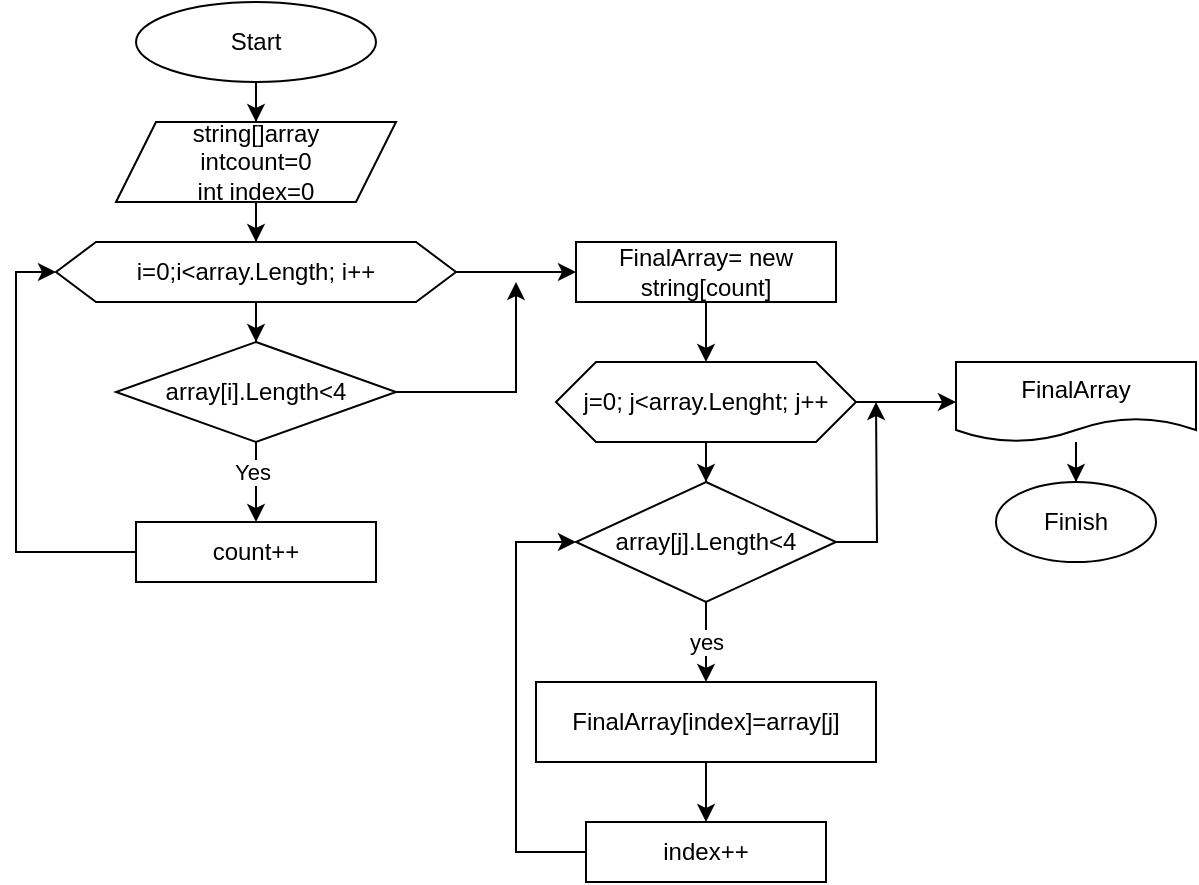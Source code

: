 <mxfile version="20.7.4" type="device"><diagram id="wumM3E0T2VxS1Jzu4Kwf" name="Страница 1"><mxGraphModel dx="1104" dy="435" grid="1" gridSize="10" guides="1" tooltips="1" connect="1" arrows="1" fold="1" page="1" pageScale="1" pageWidth="827" pageHeight="1169" math="0" shadow="0"><root><mxCell id="0"/><mxCell id="1" parent="0"/><mxCell id="EBascBmnoeWlJD84fMYF-3" value="" style="edgeStyle=orthogonalEdgeStyle;rounded=0;orthogonalLoop=1;jettySize=auto;html=1;" edge="1" parent="1" source="EBascBmnoeWlJD84fMYF-1" target="EBascBmnoeWlJD84fMYF-2"><mxGeometry relative="1" as="geometry"/></mxCell><mxCell id="EBascBmnoeWlJD84fMYF-1" value="Start" style="ellipse;whiteSpace=wrap;html=1;" vertex="1" parent="1"><mxGeometry x="180" y="10" width="120" height="40" as="geometry"/></mxCell><mxCell id="EBascBmnoeWlJD84fMYF-5" value="" style="edgeStyle=orthogonalEdgeStyle;rounded=0;orthogonalLoop=1;jettySize=auto;html=1;" edge="1" parent="1" source="EBascBmnoeWlJD84fMYF-2" target="EBascBmnoeWlJD84fMYF-4"><mxGeometry relative="1" as="geometry"/></mxCell><mxCell id="EBascBmnoeWlJD84fMYF-2" value="string[]array&lt;br&gt;intcount=0&lt;br&gt;int index=0" style="shape=parallelogram;perimeter=parallelogramPerimeter;whiteSpace=wrap;html=1;fixedSize=1;" vertex="1" parent="1"><mxGeometry x="170" y="70" width="140" height="40" as="geometry"/></mxCell><mxCell id="EBascBmnoeWlJD84fMYF-7" value="" style="edgeStyle=orthogonalEdgeStyle;rounded=0;orthogonalLoop=1;jettySize=auto;html=1;" edge="1" parent="1" source="EBascBmnoeWlJD84fMYF-4" target="EBascBmnoeWlJD84fMYF-6"><mxGeometry relative="1" as="geometry"/></mxCell><mxCell id="EBascBmnoeWlJD84fMYF-19" style="edgeStyle=orthogonalEdgeStyle;rounded=0;orthogonalLoop=1;jettySize=auto;html=1;exitX=1;exitY=0.5;exitDx=0;exitDy=0;entryX=0;entryY=0.5;entryDx=0;entryDy=0;" edge="1" parent="1" source="EBascBmnoeWlJD84fMYF-4" target="EBascBmnoeWlJD84fMYF-18"><mxGeometry relative="1" as="geometry"/></mxCell><mxCell id="EBascBmnoeWlJD84fMYF-4" value="i=0;i&amp;lt;array.Length; i++" style="shape=hexagon;perimeter=hexagonPerimeter2;whiteSpace=wrap;html=1;fixedSize=1;" vertex="1" parent="1"><mxGeometry x="140" y="130" width="200" height="30" as="geometry"/></mxCell><mxCell id="EBascBmnoeWlJD84fMYF-9" value="" style="edgeStyle=orthogonalEdgeStyle;rounded=0;orthogonalLoop=1;jettySize=auto;html=1;" edge="1" parent="1" source="EBascBmnoeWlJD84fMYF-6" target="EBascBmnoeWlJD84fMYF-8"><mxGeometry relative="1" as="geometry"><Array as="points"><mxPoint x="240" y="290"/><mxPoint x="240" y="290"/></Array></mxGeometry></mxCell><mxCell id="EBascBmnoeWlJD84fMYF-10" value="Yes" style="edgeLabel;html=1;align=center;verticalAlign=middle;resizable=0;points=[];" vertex="1" connectable="0" parent="EBascBmnoeWlJD84fMYF-9"><mxGeometry x="-0.247" y="-2" relative="1" as="geometry"><mxPoint as="offset"/></mxGeometry></mxCell><mxCell id="EBascBmnoeWlJD84fMYF-26" value="" style="edgeStyle=orthogonalEdgeStyle;rounded=0;orthogonalLoop=1;jettySize=auto;html=1;" edge="1" parent="1" source="EBascBmnoeWlJD84fMYF-6"><mxGeometry relative="1" as="geometry"><mxPoint x="370" y="150" as="targetPoint"/><Array as="points"><mxPoint x="370" y="205"/></Array></mxGeometry></mxCell><mxCell id="EBascBmnoeWlJD84fMYF-6" value="array[i].Length&amp;lt;4" style="rhombus;whiteSpace=wrap;html=1;" vertex="1" parent="1"><mxGeometry x="170" y="180" width="140" height="50" as="geometry"/></mxCell><mxCell id="EBascBmnoeWlJD84fMYF-15" style="edgeStyle=orthogonalEdgeStyle;rounded=0;orthogonalLoop=1;jettySize=auto;html=1;entryX=0;entryY=0.5;entryDx=0;entryDy=0;" edge="1" parent="1" source="EBascBmnoeWlJD84fMYF-8" target="EBascBmnoeWlJD84fMYF-4"><mxGeometry relative="1" as="geometry"><Array as="points"><mxPoint x="120" y="285"/><mxPoint x="120" y="145"/></Array></mxGeometry></mxCell><mxCell id="EBascBmnoeWlJD84fMYF-8" value="count++" style="whiteSpace=wrap;html=1;" vertex="1" parent="1"><mxGeometry x="180" y="270" width="120" height="30" as="geometry"/></mxCell><mxCell id="EBascBmnoeWlJD84fMYF-28" value="" style="edgeStyle=orthogonalEdgeStyle;rounded=0;orthogonalLoop=1;jettySize=auto;html=1;" edge="1" parent="1" source="EBascBmnoeWlJD84fMYF-18" target="EBascBmnoeWlJD84fMYF-27"><mxGeometry relative="1" as="geometry"/></mxCell><mxCell id="EBascBmnoeWlJD84fMYF-18" value="FinalArray= new string[count]" style="rounded=0;whiteSpace=wrap;html=1;" vertex="1" parent="1"><mxGeometry x="400" y="130" width="130" height="30" as="geometry"/></mxCell><mxCell id="EBascBmnoeWlJD84fMYF-30" value="" style="edgeStyle=orthogonalEdgeStyle;rounded=0;orthogonalLoop=1;jettySize=auto;html=1;" edge="1" parent="1" source="EBascBmnoeWlJD84fMYF-27" target="EBascBmnoeWlJD84fMYF-29"><mxGeometry relative="1" as="geometry"/></mxCell><mxCell id="EBascBmnoeWlJD84fMYF-37" style="edgeStyle=orthogonalEdgeStyle;rounded=0;orthogonalLoop=1;jettySize=auto;html=1;exitX=1;exitY=0.5;exitDx=0;exitDy=0;entryX=0;entryY=0.5;entryDx=0;entryDy=0;" edge="1" parent="1" source="EBascBmnoeWlJD84fMYF-27" target="EBascBmnoeWlJD84fMYF-36"><mxGeometry relative="1" as="geometry"/></mxCell><mxCell id="EBascBmnoeWlJD84fMYF-27" value="j=0; j&amp;lt;array.Lenght; j++" style="shape=hexagon;perimeter=hexagonPerimeter2;whiteSpace=wrap;html=1;fixedSize=1;rounded=0;" vertex="1" parent="1"><mxGeometry x="390" y="190" width="150" height="40" as="geometry"/></mxCell><mxCell id="EBascBmnoeWlJD84fMYF-32" value="yes" style="edgeStyle=orthogonalEdgeStyle;rounded=0;orthogonalLoop=1;jettySize=auto;html=1;" edge="1" parent="1" source="EBascBmnoeWlJD84fMYF-29" target="EBascBmnoeWlJD84fMYF-31"><mxGeometry relative="1" as="geometry"><Array as="points"><mxPoint x="465" y="340"/><mxPoint x="465" y="340"/></Array></mxGeometry></mxCell><mxCell id="EBascBmnoeWlJD84fMYF-39" style="edgeStyle=orthogonalEdgeStyle;rounded=0;orthogonalLoop=1;jettySize=auto;html=1;exitX=1;exitY=0.5;exitDx=0;exitDy=0;" edge="1" parent="1" source="EBascBmnoeWlJD84fMYF-29"><mxGeometry relative="1" as="geometry"><mxPoint x="550" y="210" as="targetPoint"/></mxGeometry></mxCell><mxCell id="EBascBmnoeWlJD84fMYF-29" value="array[j].Length&amp;lt;4" style="rhombus;whiteSpace=wrap;html=1;rounded=0;" vertex="1" parent="1"><mxGeometry x="400" y="250" width="130" height="60" as="geometry"/></mxCell><mxCell id="EBascBmnoeWlJD84fMYF-34" value="" style="edgeStyle=orthogonalEdgeStyle;rounded=0;orthogonalLoop=1;jettySize=auto;html=1;" edge="1" parent="1" source="EBascBmnoeWlJD84fMYF-31" target="EBascBmnoeWlJD84fMYF-33"><mxGeometry relative="1" as="geometry"/></mxCell><mxCell id="EBascBmnoeWlJD84fMYF-31" value="FinalArray[index]=array[j]" style="whiteSpace=wrap;html=1;rounded=0;" vertex="1" parent="1"><mxGeometry x="380" y="350" width="170" height="40" as="geometry"/></mxCell><mxCell id="EBascBmnoeWlJD84fMYF-35" style="edgeStyle=orthogonalEdgeStyle;rounded=0;orthogonalLoop=1;jettySize=auto;html=1;entryX=0;entryY=0.5;entryDx=0;entryDy=0;" edge="1" parent="1" source="EBascBmnoeWlJD84fMYF-33" target="EBascBmnoeWlJD84fMYF-29"><mxGeometry relative="1" as="geometry"><Array as="points"><mxPoint x="370" y="435"/><mxPoint x="370" y="280"/></Array></mxGeometry></mxCell><mxCell id="EBascBmnoeWlJD84fMYF-33" value="index++" style="whiteSpace=wrap;html=1;rounded=0;" vertex="1" parent="1"><mxGeometry x="405" y="420" width="120" height="30" as="geometry"/></mxCell><mxCell id="EBascBmnoeWlJD84fMYF-41" value="" style="edgeStyle=orthogonalEdgeStyle;rounded=0;orthogonalLoop=1;jettySize=auto;html=1;" edge="1" parent="1" source="EBascBmnoeWlJD84fMYF-36" target="EBascBmnoeWlJD84fMYF-40"><mxGeometry relative="1" as="geometry"/></mxCell><mxCell id="EBascBmnoeWlJD84fMYF-36" value="FinalArray" style="shape=document;whiteSpace=wrap;html=1;boundedLbl=1;" vertex="1" parent="1"><mxGeometry x="590" y="190" width="120" height="40" as="geometry"/></mxCell><mxCell id="EBascBmnoeWlJD84fMYF-40" value="Finish" style="ellipse;whiteSpace=wrap;html=1;" vertex="1" parent="1"><mxGeometry x="610" y="250" width="80" height="40" as="geometry"/></mxCell></root></mxGraphModel></diagram></mxfile>